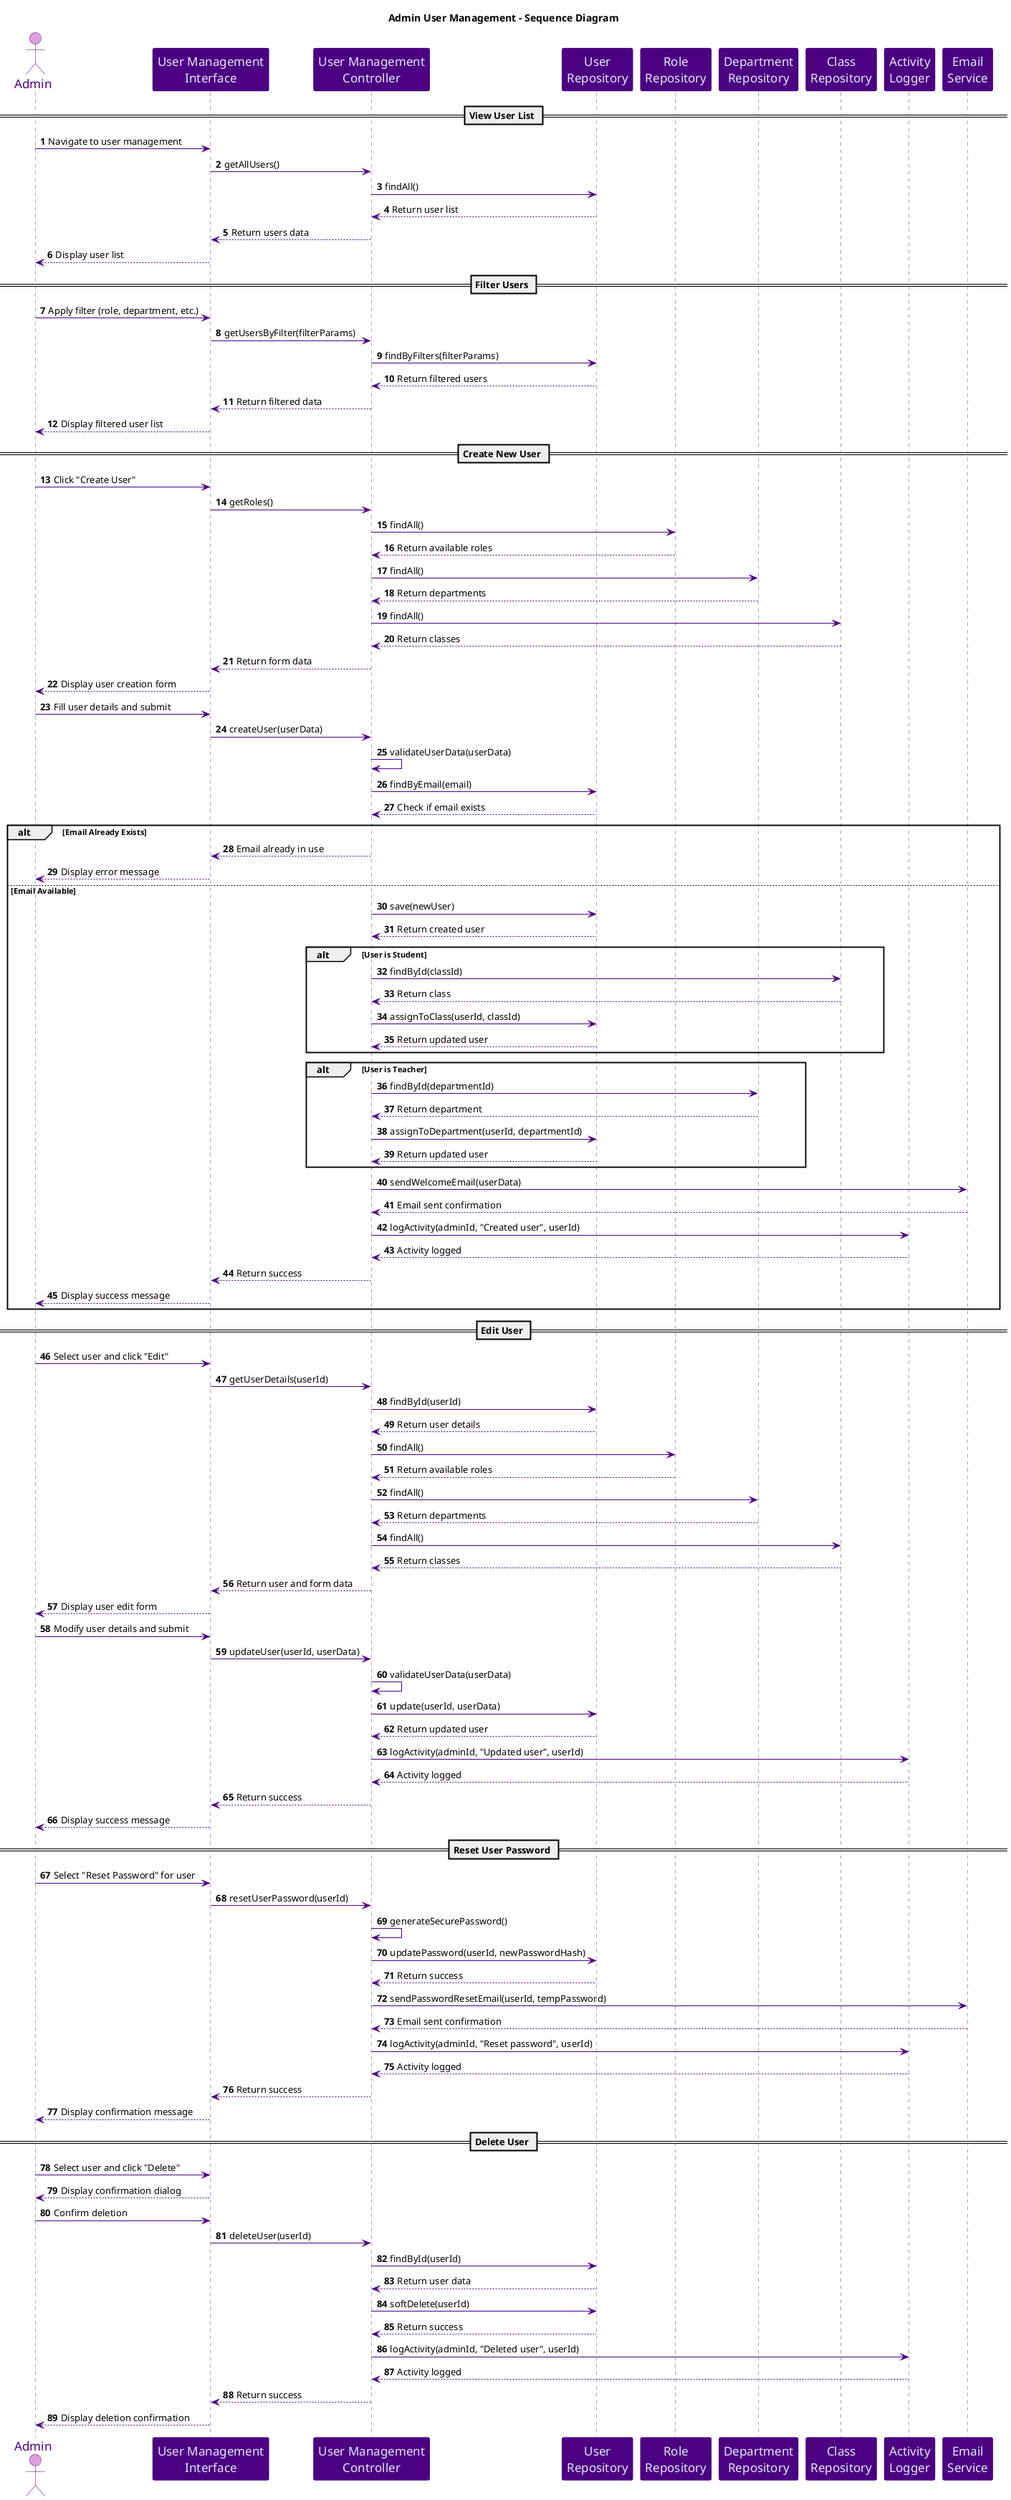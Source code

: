 @startuml
title Admin User Management - Sequence Diagram

skinparam sequence {
  ArrowColor Indigo
  ActorBorderColor Indigo
  LifeLineBorderColor DarkSlateBlue
  LifeLineBackgroundColor Lavender
  
  ParticipantBorderColor Indigo
  ParticipantBackgroundColor Indigo
  ParticipantFontName Impact
  ParticipantFontSize 17
  ParticipantFontColor Lavender
  
  ActorBackgroundColor Plum
  ActorFontColor Indigo
  ActorFontSize 17
  ActorFontName Aapex
}

actor "Admin" as admin
participant "User Management\nInterface" as ui
participant "User Management\nController" as controller
participant "User\nRepository" as userRepo
participant "Role\nRepository" as roleRepo
participant "Department\nRepository" as deptRepo
participant "Class\nRepository" as classRepo
participant "Activity\nLogger" as logger
participant "Email\nService" as email

autonumber

== View User List ==

admin -> ui: Navigate to user management
ui -> controller: getAllUsers()
controller -> userRepo: findAll()
userRepo --> controller: Return user list
controller --> ui: Return users data
ui --> admin: Display user list

== Filter Users ==

admin -> ui: Apply filter (role, department, etc.)
ui -> controller: getUsersByFilter(filterParams)
controller -> userRepo: findByFilters(filterParams)
userRepo --> controller: Return filtered users
controller --> ui: Return filtered data
ui --> admin: Display filtered user list

== Create New User ==

admin -> ui: Click "Create User"
ui -> controller: getRoles()
controller -> roleRepo: findAll()
roleRepo --> controller: Return available roles
controller -> deptRepo: findAll()
deptRepo --> controller: Return departments
controller -> classRepo: findAll()
classRepo --> controller: Return classes
controller --> ui: Return form data
ui --> admin: Display user creation form

admin -> ui: Fill user details and submit
ui -> controller: createUser(userData)
controller -> controller: validateUserData(userData)
controller -> userRepo: findByEmail(email)
userRepo --> controller: Check if email exists

alt Email Already Exists
    controller --> ui: Email already in use
    ui --> admin: Display error message
else Email Available
    controller -> userRepo: save(newUser)
    userRepo --> controller: Return created user
    
    alt User is Student
        controller -> classRepo: findById(classId)
        classRepo --> controller: Return class
        controller -> userRepo: assignToClass(userId, classId)
        userRepo --> controller: Return updated user
    end
    
    alt User is Teacher
        controller -> deptRepo: findById(departmentId)
        deptRepo --> controller: Return department
        controller -> userRepo: assignToDepartment(userId, departmentId)
        userRepo --> controller: Return updated user
    end
    
    controller -> email: sendWelcomeEmail(userData)
    email --> controller: Email sent confirmation
    controller -> logger: logActivity(adminId, "Created user", userId)
    logger --> controller: Activity logged
    controller --> ui: Return success
    ui --> admin: Display success message
end

== Edit User ==

admin -> ui: Select user and click "Edit"
ui -> controller: getUserDetails(userId)
controller -> userRepo: findById(userId)
userRepo --> controller: Return user details
controller -> roleRepo: findAll()
roleRepo --> controller: Return available roles
controller -> deptRepo: findAll()
deptRepo --> controller: Return departments
controller -> classRepo: findAll()
classRepo --> controller: Return classes
controller --> ui: Return user and form data
ui --> admin: Display user edit form

admin -> ui: Modify user details and submit
ui -> controller: updateUser(userId, userData)
controller -> controller: validateUserData(userData)
controller -> userRepo: update(userId, userData)
userRepo --> controller: Return updated user
controller -> logger: logActivity(adminId, "Updated user", userId)
logger --> controller: Activity logged
controller --> ui: Return success
ui --> admin: Display success message

== Reset User Password ==

admin -> ui: Select "Reset Password" for user
ui -> controller: resetUserPassword(userId)
controller -> controller: generateSecurePassword()
controller -> userRepo: updatePassword(userId, newPasswordHash)
userRepo --> controller: Return success
controller -> email: sendPasswordResetEmail(userId, tempPassword)
email --> controller: Email sent confirmation
controller -> logger: logActivity(adminId, "Reset password", userId)
logger --> controller: Activity logged
controller --> ui: Return success
ui --> admin: Display confirmation message

== Delete User ==

admin -> ui: Select user and click "Delete"
ui --> admin: Display confirmation dialog
admin -> ui: Confirm deletion
ui -> controller: deleteUser(userId)
controller -> userRepo: findById(userId)
userRepo --> controller: Return user data
controller -> userRepo: softDelete(userId)
userRepo --> controller: Return success
controller -> logger: logActivity(adminId, "Deleted user", userId)
logger --> controller: Activity logged
controller --> ui: Return success
ui --> admin: Display deletion confirmation

@enduml 